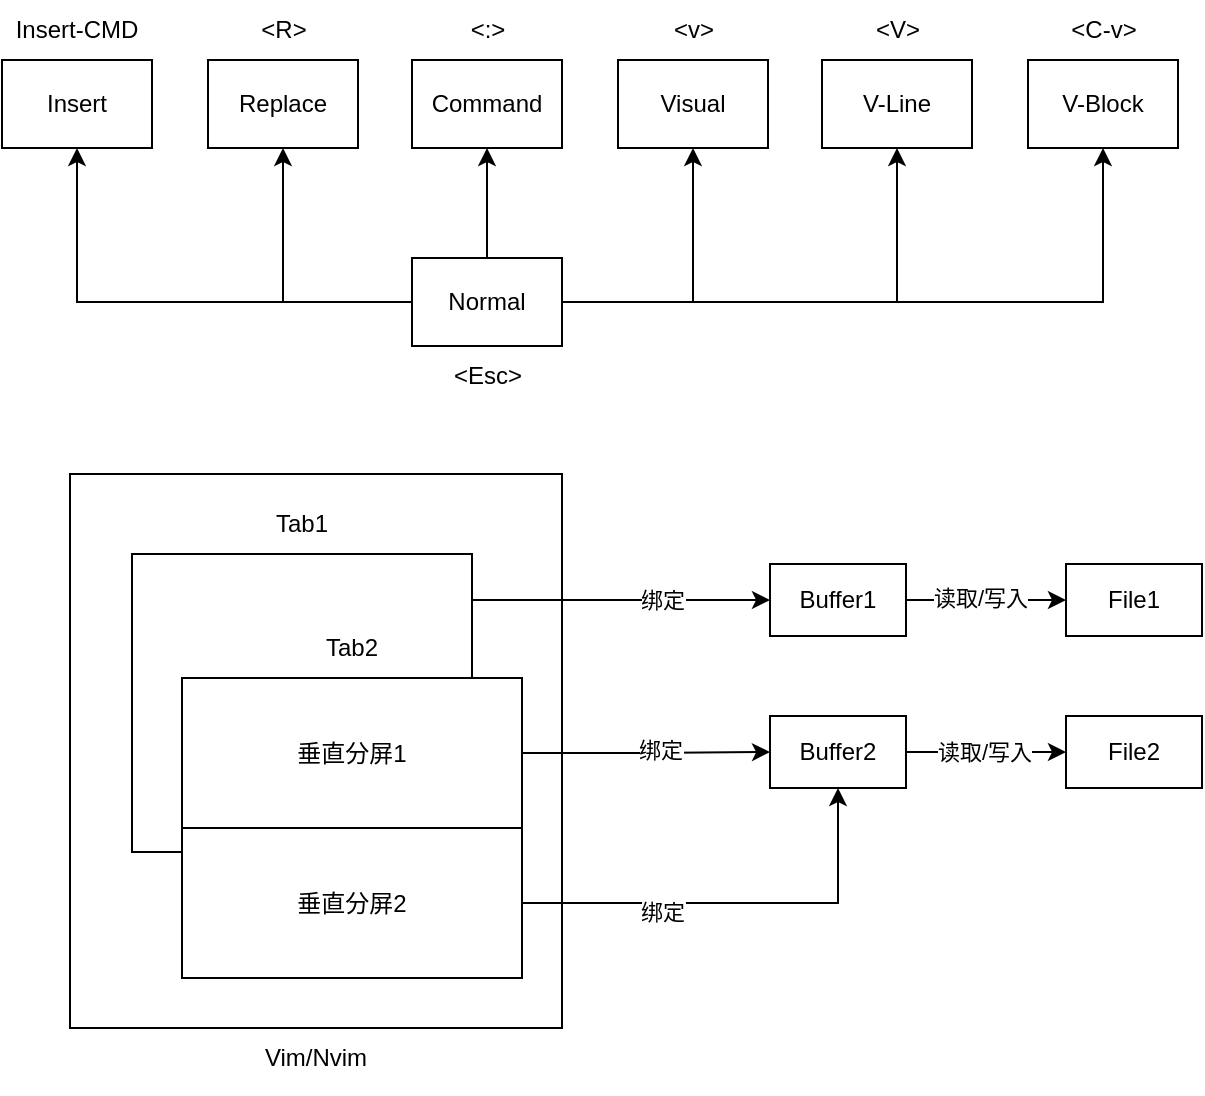 <mxfile version="20.7.4" type="device"><diagram id="YIZ082MF9QOSbtXuNXMq" name="第 1 页"><mxGraphModel dx="837" dy="626" grid="0" gridSize="10" guides="1" tooltips="1" connect="1" arrows="1" fold="1" page="1" pageScale="1" pageWidth="827" pageHeight="1169" math="0" shadow="0"><root><mxCell id="0"/><mxCell id="1" parent="0"/><mxCell id="ChrxZlSGs8M1a9Wn1xog-10" value="" style="group" parent="1" vertex="1" connectable="0"><mxGeometry x="49" y="43" width="588" height="203" as="geometry"/></mxCell><mxCell id="S7e733iqfYehhvEY579l-1" value="Normal" style="rounded=0;whiteSpace=wrap;html=1;" parent="ChrxZlSGs8M1a9Wn1xog-10" vertex="1"><mxGeometry x="205" y="129" width="75" height="44" as="geometry"/></mxCell><mxCell id="S7e733iqfYehhvEY579l-2" value="Insert" style="rounded=0;whiteSpace=wrap;html=1;" parent="ChrxZlSGs8M1a9Wn1xog-10" vertex="1"><mxGeometry y="30" width="75" height="44" as="geometry"/></mxCell><mxCell id="ChrxZlSGs8M1a9Wn1xog-9" style="edgeStyle=orthogonalEdgeStyle;rounded=0;orthogonalLoop=1;jettySize=auto;html=1;entryX=0.5;entryY=1;entryDx=0;entryDy=0;" parent="ChrxZlSGs8M1a9Wn1xog-10" source="S7e733iqfYehhvEY579l-1" target="S7e733iqfYehhvEY579l-2" edge="1"><mxGeometry relative="1" as="geometry"/></mxCell><mxCell id="S7e733iqfYehhvEY579l-4" value="Visual" style="rounded=0;whiteSpace=wrap;html=1;" parent="ChrxZlSGs8M1a9Wn1xog-10" vertex="1"><mxGeometry x="308" y="30" width="75" height="44" as="geometry"/></mxCell><mxCell id="ChrxZlSGs8M1a9Wn1xog-5" style="edgeStyle=orthogonalEdgeStyle;rounded=0;orthogonalLoop=1;jettySize=auto;html=1;entryX=0.5;entryY=1;entryDx=0;entryDy=0;" parent="ChrxZlSGs8M1a9Wn1xog-10" source="S7e733iqfYehhvEY579l-1" target="S7e733iqfYehhvEY579l-4" edge="1"><mxGeometry relative="1" as="geometry"/></mxCell><mxCell id="S7e733iqfYehhvEY579l-8" value="V-Line" style="rounded=0;whiteSpace=wrap;html=1;" parent="ChrxZlSGs8M1a9Wn1xog-10" vertex="1"><mxGeometry x="410" y="30" width="75" height="44" as="geometry"/></mxCell><mxCell id="ChrxZlSGs8M1a9Wn1xog-6" style="edgeStyle=orthogonalEdgeStyle;rounded=0;orthogonalLoop=1;jettySize=auto;html=1;entryX=0.5;entryY=1;entryDx=0;entryDy=0;" parent="ChrxZlSGs8M1a9Wn1xog-10" source="S7e733iqfYehhvEY579l-1" target="S7e733iqfYehhvEY579l-8" edge="1"><mxGeometry relative="1" as="geometry"/></mxCell><mxCell id="S7e733iqfYehhvEY579l-10" value="V-Block" style="rounded=0;whiteSpace=wrap;html=1;" parent="ChrxZlSGs8M1a9Wn1xog-10" vertex="1"><mxGeometry x="513" y="30" width="75" height="44" as="geometry"/></mxCell><mxCell id="ChrxZlSGs8M1a9Wn1xog-7" style="edgeStyle=orthogonalEdgeStyle;rounded=0;orthogonalLoop=1;jettySize=auto;html=1;entryX=0.5;entryY=1;entryDx=0;entryDy=0;" parent="ChrxZlSGs8M1a9Wn1xog-10" source="S7e733iqfYehhvEY579l-1" target="S7e733iqfYehhvEY579l-10" edge="1"><mxGeometry relative="1" as="geometry"/></mxCell><mxCell id="S7e733iqfYehhvEY579l-15" value="&amp;lt;Esc&amp;gt;" style="text;html=1;strokeColor=none;fillColor=none;align=center;verticalAlign=middle;whiteSpace=wrap;rounded=0;" parent="ChrxZlSGs8M1a9Wn1xog-10" vertex="1"><mxGeometry x="212.5" y="173" width="60" height="30" as="geometry"/></mxCell><mxCell id="S7e733iqfYehhvEY579l-16" value="&amp;lt;v&amp;gt;" style="text;html=1;strokeColor=none;fillColor=none;align=center;verticalAlign=middle;whiteSpace=wrap;rounded=0;" parent="ChrxZlSGs8M1a9Wn1xog-10" vertex="1"><mxGeometry x="316" width="60" height="30" as="geometry"/></mxCell><mxCell id="S7e733iqfYehhvEY579l-17" value="&amp;lt;V&amp;gt;" style="text;html=1;strokeColor=none;fillColor=none;align=center;verticalAlign=middle;whiteSpace=wrap;rounded=0;" parent="ChrxZlSGs8M1a9Wn1xog-10" vertex="1"><mxGeometry x="417.5" width="60" height="30" as="geometry"/></mxCell><mxCell id="S7e733iqfYehhvEY579l-19" value="&amp;lt;C-v&amp;gt;" style="text;html=1;strokeColor=none;fillColor=none;align=center;verticalAlign=middle;whiteSpace=wrap;rounded=0;" parent="ChrxZlSGs8M1a9Wn1xog-10" vertex="1"><mxGeometry x="520.5" width="60" height="30" as="geometry"/></mxCell><mxCell id="S7e733iqfYehhvEY579l-20" value="Insert-CMD" style="text;html=1;strokeColor=none;fillColor=none;align=center;verticalAlign=middle;whiteSpace=wrap;rounded=0;" parent="ChrxZlSGs8M1a9Wn1xog-10" vertex="1"><mxGeometry x="3" width="69" height="30" as="geometry"/></mxCell><mxCell id="WScR-l5JrG11aDg2U86G-3" value="Replace" style="rounded=0;whiteSpace=wrap;html=1;" parent="ChrxZlSGs8M1a9Wn1xog-10" vertex="1"><mxGeometry x="103" y="30" width="75" height="44" as="geometry"/></mxCell><mxCell id="ChrxZlSGs8M1a9Wn1xog-8" style="edgeStyle=orthogonalEdgeStyle;rounded=0;orthogonalLoop=1;jettySize=auto;html=1;entryX=0.5;entryY=1;entryDx=0;entryDy=0;" parent="ChrxZlSGs8M1a9Wn1xog-10" source="S7e733iqfYehhvEY579l-1" target="WScR-l5JrG11aDg2U86G-3" edge="1"><mxGeometry relative="1" as="geometry"/></mxCell><mxCell id="WScR-l5JrG11aDg2U86G-9" value="&amp;lt;R&amp;gt;" style="text;html=1;strokeColor=none;fillColor=none;align=center;verticalAlign=middle;whiteSpace=wrap;rounded=0;" parent="ChrxZlSGs8M1a9Wn1xog-10" vertex="1"><mxGeometry x="110.5" width="60" height="30" as="geometry"/></mxCell><mxCell id="ChrxZlSGs8M1a9Wn1xog-1" value="Command" style="rounded=0;whiteSpace=wrap;html=1;" parent="ChrxZlSGs8M1a9Wn1xog-10" vertex="1"><mxGeometry x="205" y="30" width="75" height="44" as="geometry"/></mxCell><mxCell id="ChrxZlSGs8M1a9Wn1xog-4" style="edgeStyle=orthogonalEdgeStyle;rounded=0;orthogonalLoop=1;jettySize=auto;html=1;entryX=0.5;entryY=1;entryDx=0;entryDy=0;" parent="ChrxZlSGs8M1a9Wn1xog-10" source="S7e733iqfYehhvEY579l-1" target="ChrxZlSGs8M1a9Wn1xog-1" edge="1"><mxGeometry relative="1" as="geometry"/></mxCell><mxCell id="ChrxZlSGs8M1a9Wn1xog-2" value="&amp;lt;:&amp;gt;" style="text;html=1;strokeColor=none;fillColor=none;align=center;verticalAlign=middle;whiteSpace=wrap;rounded=0;" parent="ChrxZlSGs8M1a9Wn1xog-10" vertex="1"><mxGeometry x="212.5" width="60" height="30" as="geometry"/></mxCell><mxCell id="J6KNwvo_PFzuoUSKj14Y-29" value="" style="rounded=0;whiteSpace=wrap;html=1;" vertex="1" parent="1"><mxGeometry x="83" y="280" width="246" height="277" as="geometry"/></mxCell><mxCell id="J6KNwvo_PFzuoUSKj14Y-5" value="" style="group" vertex="1" connectable="0" parent="1"><mxGeometry x="114" y="290" width="216" height="300" as="geometry"/></mxCell><mxCell id="J6KNwvo_PFzuoUSKj14Y-2" value="" style="rounded=0;whiteSpace=wrap;html=1;" vertex="1" parent="J6KNwvo_PFzuoUSKj14Y-5"><mxGeometry y="30" width="170" height="149" as="geometry"/></mxCell><mxCell id="J6KNwvo_PFzuoUSKj14Y-3" value="Tab1" style="text;html=1;strokeColor=none;fillColor=none;align=center;verticalAlign=middle;whiteSpace=wrap;rounded=0;" vertex="1" parent="J6KNwvo_PFzuoUSKj14Y-5"><mxGeometry x="55" width="60" height="30" as="geometry"/></mxCell><mxCell id="J6KNwvo_PFzuoUSKj14Y-6" value="" style="group" vertex="1" connectable="0" parent="J6KNwvo_PFzuoUSKj14Y-5"><mxGeometry x="25" y="62" width="170" height="195" as="geometry"/></mxCell><mxCell id="J6KNwvo_PFzuoUSKj14Y-7" value="" style="rounded=0;whiteSpace=wrap;html=1;" vertex="1" parent="J6KNwvo_PFzuoUSKj14Y-6"><mxGeometry y="30" width="170" height="150" as="geometry"/></mxCell><mxCell id="J6KNwvo_PFzuoUSKj14Y-8" value="Tab2" style="text;html=1;strokeColor=none;fillColor=none;align=center;verticalAlign=middle;whiteSpace=wrap;rounded=0;" vertex="1" parent="J6KNwvo_PFzuoUSKj14Y-6"><mxGeometry x="55" width="60" height="30" as="geometry"/></mxCell><mxCell id="J6KNwvo_PFzuoUSKj14Y-10" value="垂直分屏2" style="rounded=0;whiteSpace=wrap;html=1;" vertex="1" parent="J6KNwvo_PFzuoUSKj14Y-6"><mxGeometry y="105" width="170" height="75" as="geometry"/></mxCell><mxCell id="J6KNwvo_PFzuoUSKj14Y-9" value="垂直分屏1" style="rounded=0;whiteSpace=wrap;html=1;" vertex="1" parent="J6KNwvo_PFzuoUSKj14Y-6"><mxGeometry y="30" width="170" height="75" as="geometry"/></mxCell><mxCell id="J6KNwvo_PFzuoUSKj14Y-31" value="Vim/Nvim" style="text;html=1;strokeColor=none;fillColor=none;align=center;verticalAlign=middle;whiteSpace=wrap;rounded=0;" vertex="1" parent="J6KNwvo_PFzuoUSKj14Y-5"><mxGeometry x="62" y="267" width="60" height="30" as="geometry"/></mxCell><mxCell id="J6KNwvo_PFzuoUSKj14Y-30" value="" style="group" vertex="1" connectable="0" parent="1"><mxGeometry x="330" y="325" width="319" height="112" as="geometry"/></mxCell><mxCell id="J6KNwvo_PFzuoUSKj14Y-1" value="Buffer2" style="rounded=0;whiteSpace=wrap;html=1;" vertex="1" parent="J6KNwvo_PFzuoUSKj14Y-30"><mxGeometry x="103" y="76" width="68" height="36" as="geometry"/></mxCell><mxCell id="J6KNwvo_PFzuoUSKj14Y-11" style="edgeStyle=orthogonalEdgeStyle;rounded=0;orthogonalLoop=1;jettySize=auto;html=1;entryX=0;entryY=0.5;entryDx=0;entryDy=0;" edge="1" parent="J6KNwvo_PFzuoUSKj14Y-30" source="J6KNwvo_PFzuoUSKj14Y-9" target="J6KNwvo_PFzuoUSKj14Y-1"><mxGeometry relative="1" as="geometry"/></mxCell><mxCell id="J6KNwvo_PFzuoUSKj14Y-17" value="绑定" style="edgeLabel;html=1;align=center;verticalAlign=middle;resizable=0;points=[];" vertex="1" connectable="0" parent="J6KNwvo_PFzuoUSKj14Y-11"><mxGeometry x="0.117" y="1" relative="1" as="geometry"><mxPoint as="offset"/></mxGeometry></mxCell><mxCell id="J6KNwvo_PFzuoUSKj14Y-12" value="Buffer1" style="rounded=0;whiteSpace=wrap;html=1;" vertex="1" parent="J6KNwvo_PFzuoUSKj14Y-30"><mxGeometry x="103" width="68" height="36" as="geometry"/></mxCell><mxCell id="J6KNwvo_PFzuoUSKj14Y-14" style="edgeStyle=orthogonalEdgeStyle;rounded=0;orthogonalLoop=1;jettySize=auto;html=1;entryX=0;entryY=0.5;entryDx=0;entryDy=0;" edge="1" parent="J6KNwvo_PFzuoUSKj14Y-30" source="J6KNwvo_PFzuoUSKj14Y-2" target="J6KNwvo_PFzuoUSKj14Y-12"><mxGeometry relative="1" as="geometry"><Array as="points"><mxPoint y="18"/><mxPoint y="18"/></Array></mxGeometry></mxCell><mxCell id="J6KNwvo_PFzuoUSKj14Y-16" value="绑定" style="edgeLabel;html=1;align=center;verticalAlign=middle;resizable=0;points=[];" vertex="1" connectable="0" parent="J6KNwvo_PFzuoUSKj14Y-14"><mxGeometry x="0.128" y="1" relative="1" as="geometry"><mxPoint x="11" y="1" as="offset"/></mxGeometry></mxCell><mxCell id="J6KNwvo_PFzuoUSKj14Y-15" style="edgeStyle=orthogonalEdgeStyle;rounded=0;orthogonalLoop=1;jettySize=auto;html=1;" edge="1" parent="J6KNwvo_PFzuoUSKj14Y-30" source="J6KNwvo_PFzuoUSKj14Y-10" target="J6KNwvo_PFzuoUSKj14Y-1"><mxGeometry relative="1" as="geometry"/></mxCell><mxCell id="J6KNwvo_PFzuoUSKj14Y-18" value="绑定" style="edgeLabel;html=1;align=center;verticalAlign=middle;resizable=0;points=[];" vertex="1" connectable="0" parent="J6KNwvo_PFzuoUSKj14Y-15"><mxGeometry x="-0.304" y="-1" relative="1" as="geometry"><mxPoint x="-5" y="3" as="offset"/></mxGeometry></mxCell><mxCell id="J6KNwvo_PFzuoUSKj14Y-21" value="File1" style="rounded=0;whiteSpace=wrap;html=1;" vertex="1" parent="J6KNwvo_PFzuoUSKj14Y-30"><mxGeometry x="251" width="68" height="36" as="geometry"/></mxCell><mxCell id="J6KNwvo_PFzuoUSKj14Y-22" value="" style="edgeStyle=orthogonalEdgeStyle;rounded=0;orthogonalLoop=1;jettySize=auto;html=1;" edge="1" parent="J6KNwvo_PFzuoUSKj14Y-30" source="J6KNwvo_PFzuoUSKj14Y-12" target="J6KNwvo_PFzuoUSKj14Y-21"><mxGeometry relative="1" as="geometry"/></mxCell><mxCell id="J6KNwvo_PFzuoUSKj14Y-25" value="读取/写入" style="edgeLabel;html=1;align=center;verticalAlign=middle;resizable=0;points=[];" vertex="1" connectable="0" parent="J6KNwvo_PFzuoUSKj14Y-22"><mxGeometry x="-0.075" y="1" relative="1" as="geometry"><mxPoint as="offset"/></mxGeometry></mxCell><mxCell id="J6KNwvo_PFzuoUSKj14Y-23" value="File2" style="rounded=0;whiteSpace=wrap;html=1;" vertex="1" parent="J6KNwvo_PFzuoUSKj14Y-30"><mxGeometry x="251" y="76" width="68" height="36" as="geometry"/></mxCell><mxCell id="J6KNwvo_PFzuoUSKj14Y-24" value="" style="edgeStyle=orthogonalEdgeStyle;rounded=0;orthogonalLoop=1;jettySize=auto;html=1;" edge="1" parent="J6KNwvo_PFzuoUSKj14Y-30" source="J6KNwvo_PFzuoUSKj14Y-1" target="J6KNwvo_PFzuoUSKj14Y-23"><mxGeometry relative="1" as="geometry"/></mxCell><mxCell id="J6KNwvo_PFzuoUSKj14Y-26" value="读取/写入" style="edgeLabel;html=1;align=center;verticalAlign=middle;resizable=0;points=[];" vertex="1" connectable="0" parent="J6KNwvo_PFzuoUSKj14Y-24"><mxGeometry x="-0.025" relative="1" as="geometry"><mxPoint as="offset"/></mxGeometry></mxCell></root></mxGraphModel></diagram></mxfile>